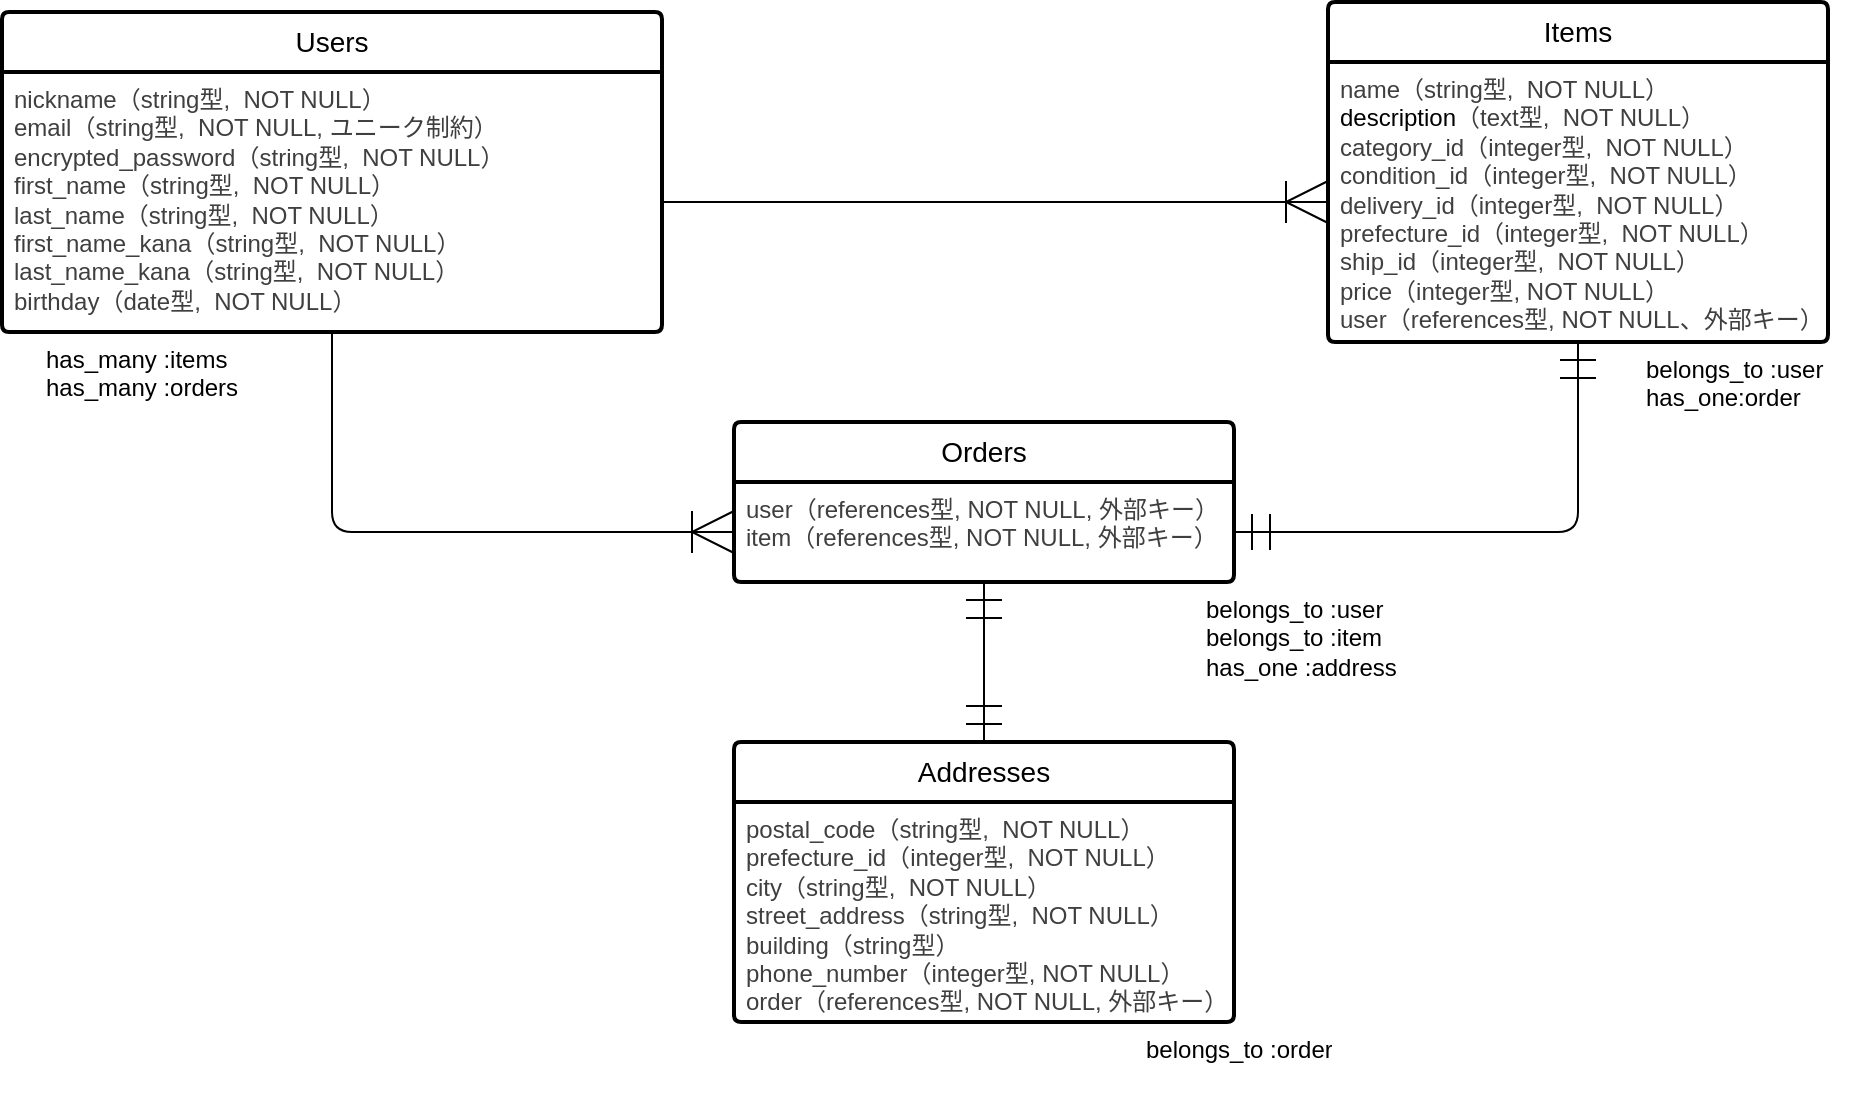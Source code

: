 <mxfile>
    <diagram id="gX6uES6HL7YxjLvE0Bx7" name="ページ1">
        <mxGraphModel dx="1540" dy="289" grid="1" gridSize="10" guides="1" tooltips="1" connect="1" arrows="1" fold="1" page="1" pageScale="1" pageWidth="827" pageHeight="1169" math="0" shadow="0">
            <root>
                <mxCell id="0"/>
                <mxCell id="1" parent="0"/>
                <mxCell id="2" value="Users" style="swimlane;childLayout=stackLayout;horizontal=1;startSize=30;horizontalStack=0;rounded=1;fontSize=14;fontStyle=0;strokeWidth=2;resizeParent=0;resizeLast=1;shadow=0;dashed=0;align=center;arcSize=4;whiteSpace=wrap;html=1;" parent="1" vertex="1">
                    <mxGeometry x="-86" y="65" width="330" height="160" as="geometry"/>
                </mxCell>
                <mxCell id="3" value="&lt;div style=&quot;text-align: justify;&quot;&gt;&lt;span style=&quot;background-color: transparent; color: rgb(63, 63, 63);&quot;&gt;nickname&lt;/span&gt;&lt;span style=&quot;background-color: transparent; scrollbar-color: rgb(226, 226, 226) rgb(251, 251, 251); color: rgb(63, 63, 63);&quot;&gt;（&lt;/span&gt;&lt;span style=&quot;background-color: transparent; text-align: left; scrollbar-color: rgb(226, 226, 226) rgb(251, 251, 251); color: rgb(63, 63, 63);&quot;&gt;string型,&amp;nbsp; NOT NULL&lt;/span&gt;&lt;span style=&quot;background-color: transparent; scrollbar-color: rgb(226, 226, 226) rgb(251, 251, 251); color: rgb(63, 63, 63);&quot;&gt;）&lt;/span&gt;&lt;/div&gt;&lt;span style=&quot;color: rgb(63, 63, 63); background-color: transparent;&quot;&gt;&lt;div style=&quot;text-align: justify;&quot;&gt;&lt;span style=&quot;background-color: transparent; color: rgb(63, 63, 63);&quot;&gt;email&lt;/span&gt;&lt;span style=&quot;background-color: transparent; scrollbar-color: rgb(226, 226, 226) rgb(251, 251, 251); color: rgb(63, 63, 63);&quot;&gt;（&lt;/span&gt;&lt;span style=&quot;background-color: transparent; text-align: left; scrollbar-color: rgb(226, 226, 226) rgb(251, 251, 251); color: rgb(63, 63, 63);&quot;&gt;string型,&amp;nbsp; NOT NULL, ユニーク制約&lt;/span&gt;&lt;span style=&quot;background-color: transparent; scrollbar-color: rgb(226, 226, 226) rgb(251, 251, 251); color: rgb(63, 63, 63);&quot;&gt;）&lt;/span&gt;&lt;/div&gt;&lt;/span&gt;&lt;span style=&quot;color: rgb(63, 63, 63); background-color: transparent;&quot;&gt;&lt;div style=&quot;text-align: justify;&quot;&gt;&lt;span style=&quot;background-color: transparent; color: rgb(63, 63, 63);&quot;&gt;encrypted_password&lt;/span&gt;&lt;span style=&quot;background-color: transparent; scrollbar-color: rgb(226, 226, 226) rgb(251, 251, 251); color: rgb(63, 63, 63);&quot;&gt;（&lt;/span&gt;&lt;span style=&quot;background-color: transparent; text-align: left; scrollbar-color: rgb(226, 226, 226) rgb(251, 251, 251); color: rgb(63, 63, 63);&quot;&gt;string型,&amp;nbsp; NOT NULL&lt;/span&gt;&lt;span style=&quot;background-color: transparent; scrollbar-color: rgb(226, 226, 226) rgb(251, 251, 251); color: rgb(63, 63, 63);&quot;&gt;）&lt;/span&gt;&lt;/div&gt;&lt;/span&gt;&lt;span style=&quot;color: rgb(63, 63, 63); background-color: transparent;&quot;&gt;&lt;div style=&quot;text-align: justify;&quot;&gt;&lt;span style=&quot;background-color: transparent; color: rgb(63, 63, 63);&quot;&gt;first_name&lt;/span&gt;&lt;span style=&quot;background-color: transparent; scrollbar-color: rgb(226, 226, 226) rgb(251, 251, 251); color: rgb(63, 63, 63);&quot;&gt;（&lt;/span&gt;&lt;span style=&quot;background-color: transparent; text-align: left; scrollbar-color: rgb(226, 226, 226) rgb(251, 251, 251); color: rgb(63, 63, 63);&quot;&gt;string型,&amp;nbsp; NOT NULL&lt;/span&gt;&lt;span style=&quot;background-color: transparent; scrollbar-color: rgb(226, 226, 226) rgb(251, 251, 251); color: rgb(63, 63, 63);&quot;&gt;）&lt;/span&gt;&lt;/div&gt;&lt;/span&gt;&lt;span style=&quot;color: rgb(63, 63, 63); background-color: transparent;&quot;&gt;&lt;div style=&quot;text-align: justify;&quot;&gt;&lt;span style=&quot;background-color: transparent; color: rgb(63, 63, 63);&quot;&gt;last_name&lt;/span&gt;&lt;span style=&quot;background-color: transparent; scrollbar-color: rgb(226, 226, 226) rgb(251, 251, 251); color: rgb(63, 63, 63);&quot;&gt;（&lt;/span&gt;&lt;span style=&quot;background-color: transparent; text-align: left; scrollbar-color: rgb(226, 226, 226) rgb(251, 251, 251); color: rgb(63, 63, 63);&quot;&gt;string型,&amp;nbsp; NOT NULL&lt;/span&gt;&lt;span style=&quot;background-color: transparent; scrollbar-color: rgb(226, 226, 226) rgb(251, 251, 251); color: rgb(63, 63, 63);&quot;&gt;）&lt;/span&gt;&lt;/div&gt;&lt;/span&gt;&lt;span style=&quot;color: rgb(63, 63, 63); background-color: transparent;&quot;&gt;&lt;div style=&quot;text-align: justify;&quot;&gt;&lt;span style=&quot;background-color: transparent; color: rgb(63, 63, 63);&quot;&gt;first_name_kana&lt;/span&gt;&lt;span style=&quot;background-color: transparent; scrollbar-color: rgb(226, 226, 226) rgb(251, 251, 251); color: rgb(63, 63, 63);&quot;&gt;（&lt;/span&gt;&lt;span style=&quot;background-color: transparent; text-align: left; scrollbar-color: rgb(226, 226, 226) rgb(251, 251, 251); color: rgb(63, 63, 63);&quot;&gt;string型,&amp;nbsp; NOT NULL&lt;/span&gt;&lt;span style=&quot;background-color: transparent;&quot;&gt;）&lt;/span&gt;&lt;/div&gt;&lt;/span&gt;&lt;div style=&quot;background-color: transparent; color: light-dark(rgb(63, 63, 63), rgb(183, 183, 183)); text-align: justify;&quot;&gt;&lt;span style=&quot;background-color: transparent; color: rgb(63, 63, 63);&quot;&gt;last_name_kana&lt;/span&gt;&lt;span style=&quot;background-color: transparent; scrollbar-color: rgb(226, 226, 226) rgb(251, 251, 251); color: rgb(63, 63, 63);&quot;&gt;（&lt;/span&gt;&lt;span style=&quot;background-color: transparent; text-align: left; scrollbar-color: rgb(226, 226, 226) rgb(251, 251, 251); color: rgb(63, 63, 63);&quot;&gt;string型,&amp;nbsp; NOT NULL&lt;/span&gt;&lt;span style=&quot;background-color: transparent; scrollbar-color: rgb(226, 226, 226) rgb(251, 251, 251); color: rgb(63, 63, 63);&quot;&gt;）&lt;/span&gt;&lt;/div&gt;&lt;div style=&quot;background-color: transparent; color: light-dark(rgb(63, 63, 63), rgb(183, 183, 183)); text-align: justify;&quot;&gt;&lt;span style=&quot;background-color: transparent; scrollbar-color: rgb(226, 226, 226) rgb(251, 251, 251); color: rgb(63, 63, 63);&quot;&gt;birthday&lt;/span&gt;&lt;span style=&quot;background-color: transparent; scrollbar-color: rgb(226, 226, 226) rgb(251, 251, 251); color: rgb(63, 63, 63);&quot;&gt;（date&lt;/span&gt;&lt;span style=&quot;background-color: transparent; text-align: left; scrollbar-color: rgb(226, 226, 226) rgb(251, 251, 251); color: rgb(63, 63, 63);&quot;&gt;型,&amp;nbsp; NOT NULL&lt;/span&gt;&lt;span style=&quot;background-color: transparent; scrollbar-color: rgb(226, 226, 226) rgb(251, 251, 251); color: rgb(63, 63, 63);&quot;&gt;）&lt;/span&gt;&lt;/div&gt;" style="align=left;strokeColor=none;fillColor=none;spacingLeft=4;fontSize=12;verticalAlign=top;resizable=0;rotatable=0;part=1;html=1;" parent="2" vertex="1">
                    <mxGeometry y="30" width="330" height="130" as="geometry"/>
                </mxCell>
                <mxCell id="4" value="Items" style="swimlane;childLayout=stackLayout;horizontal=1;startSize=30;horizontalStack=0;rounded=1;fontSize=14;fontStyle=0;strokeWidth=2;resizeParent=0;resizeLast=1;shadow=0;dashed=0;align=center;arcSize=4;whiteSpace=wrap;html=1;" parent="1" vertex="1">
                    <mxGeometry x="577" y="60" width="250" height="170" as="geometry"/>
                </mxCell>
                <mxCell id="5" value="&lt;div style=&quot;text-align: justify;&quot;&gt;&lt;span style=&quot;color: rgb(63, 63, 63); background-color: transparent;&quot;&gt;name&lt;/span&gt;&lt;span style=&quot;background-color: transparent; color: rgb(63, 63, 63);&quot;&gt;（&lt;/span&gt;&lt;span style=&quot;background-color: transparent; text-align: left; scrollbar-color: rgb(226, 226, 226) rgb(251, 251, 251); color: rgb(63, 63, 63);&quot;&gt;string型,&amp;nbsp; NOT NULL&lt;/span&gt;&lt;span style=&quot;background-color: transparent; scrollbar-color: rgb(226, 226, 226) rgb(251, 251, 251); color: rgb(63, 63, 63);&quot;&gt;）&lt;/span&gt;&lt;/div&gt;&lt;div style=&quot;text-align: justify;&quot;&gt;description&lt;span style=&quot;background-color: transparent; color: rgb(63, 63, 63);&quot;&gt;（text&lt;/span&gt;&lt;span style=&quot;background-color: transparent; text-align: left; scrollbar-color: rgb(226, 226, 226) rgb(251, 251, 251); color: rgb(63, 63, 63);&quot;&gt;型,&amp;nbsp; NOT NULL&lt;/span&gt;&lt;span style=&quot;background-color: transparent; scrollbar-color: rgb(226, 226, 226) rgb(251, 251, 251); color: rgb(63, 63, 63);&quot;&gt;）&lt;/span&gt;&lt;/div&gt;&lt;div style=&quot;text-align: justify;&quot;&gt;&lt;span style=&quot;background-color: transparent; scrollbar-color: rgb(226, 226, 226) rgb(251, 251, 251); color: rgb(63, 63, 63);&quot;&gt;category_id&lt;/span&gt;&lt;span style=&quot;background-color: transparent; scrollbar-color: rgb(226, 226, 226) rgb(251, 251, 251); color: rgb(63, 63, 63);&quot;&gt;（&lt;/span&gt;&lt;span style=&quot;background-color: transparent; text-align: left; scrollbar-color: rgb(226, 226, 226) rgb(251, 251, 251); color: rgb(63, 63, 63);&quot;&gt;integer型,&amp;nbsp; NOT NULL&lt;/span&gt;&lt;span style=&quot;background-color: transparent; scrollbar-color: rgb(226, 226, 226) rgb(251, 251, 251); color: rgb(63, 63, 63);&quot;&gt;）&lt;/span&gt;&lt;/div&gt;&lt;div style=&quot;text-align: justify;&quot;&gt;&lt;span style=&quot;background-color: transparent; scrollbar-color: rgb(226, 226, 226) rgb(251, 251, 251); color: rgb(63, 63, 63);&quot;&gt;condition_id&lt;/span&gt;&lt;span style=&quot;background-color: transparent; scrollbar-color: rgb(226, 226, 226) rgb(251, 251, 251); color: rgb(63, 63, 63);&quot;&gt;（&lt;/span&gt;&lt;span style=&quot;background-color: transparent; text-align: left; scrollbar-color: rgb(226, 226, 226) rgb(251, 251, 251); color: rgb(63, 63, 63);&quot;&gt;&lt;span style=&quot;color: rgb(63, 63, 63);&quot;&gt;integer&lt;/span&gt;型,&amp;nbsp; NOT NULL&lt;/span&gt;&lt;span style=&quot;background-color: transparent; scrollbar-color: rgb(226, 226, 226) rgb(251, 251, 251); color: rgb(63, 63, 63);&quot;&gt;）&lt;/span&gt;&lt;/div&gt;&lt;div style=&quot;text-align: justify;&quot;&gt;&lt;span style=&quot;background-color: transparent; scrollbar-color: rgb(226, 226, 226) rgb(251, 251, 251); color: rgb(63, 63, 63);&quot;&gt;delivery_id&lt;/span&gt;&lt;span style=&quot;background-color: transparent; scrollbar-color: rgb(226, 226, 226) rgb(251, 251, 251); color: rgb(63, 63, 63);&quot;&gt;（&lt;/span&gt;&lt;span style=&quot;background-color: transparent; text-align: left; scrollbar-color: rgb(226, 226, 226) rgb(251, 251, 251); color: rgb(63, 63, 63);&quot;&gt;&lt;span style=&quot;color: rgb(63, 63, 63);&quot;&gt;integer&lt;/span&gt;型,&amp;nbsp; NOT NULL&lt;/span&gt;&lt;span style=&quot;background-color: transparent; scrollbar-color: rgb(226, 226, 226) rgb(251, 251, 251); color: rgb(63, 63, 63);&quot;&gt;）&lt;/span&gt;&lt;/div&gt;&lt;div style=&quot;text-align: justify;&quot;&gt;&lt;span style=&quot;background-color: transparent; scrollbar-color: rgb(226, 226, 226) rgb(251, 251, 251); color: rgb(63, 63, 63);&quot;&gt;prefecture_id&lt;/span&gt;&lt;span style=&quot;background-color: transparent; scrollbar-color: rgb(226, 226, 226) rgb(251, 251, 251); color: rgb(63, 63, 63);&quot;&gt;（&lt;/span&gt;&lt;span style=&quot;background-color: transparent; text-align: left; scrollbar-color: rgb(226, 226, 226) rgb(251, 251, 251); color: rgb(63, 63, 63);&quot;&gt;&lt;span style=&quot;color: rgb(63, 63, 63);&quot;&gt;integer&lt;/span&gt;型,&amp;nbsp; NOT NULL&lt;/span&gt;&lt;span style=&quot;background-color: transparent; scrollbar-color: rgb(226, 226, 226) rgb(251, 251, 251); color: rgb(63, 63, 63);&quot;&gt;）&lt;/span&gt;&lt;/div&gt;&lt;div style=&quot;text-align: justify;&quot;&gt;&lt;span style=&quot;color: rgb(63, 63, 63); background-color: transparent;&quot;&gt;ship_id&lt;/span&gt;&lt;span style=&quot;background-color: transparent; scrollbar-color: rgb(226, 226, 226) rgb(251, 251, 251); color: rgb(63, 63, 63);&quot;&gt;（&lt;/span&gt;&lt;span style=&quot;background-color: transparent; text-align: left; scrollbar-color: rgb(226, 226, 226) rgb(251, 251, 251); color: rgb(63, 63, 63);&quot;&gt;&lt;span style=&quot;color: rgb(63, 63, 63);&quot;&gt;integer&lt;/span&gt;型,&amp;nbsp; NOT NULL&lt;/span&gt;&lt;span style=&quot;background-color: transparent; scrollbar-color: rgb(226, 226, 226) rgb(251, 251, 251); color: rgb(63, 63, 63);&quot;&gt;）&lt;/span&gt;&lt;/div&gt;&lt;div style=&quot;text-align: justify;&quot;&gt;&lt;span style=&quot;color: rgb(63, 63, 63); background-color: transparent;&quot;&gt;price&lt;/span&gt;&lt;span style=&quot;background-color: transparent; color: rgb(63, 63, 63);&quot;&gt;（&lt;/span&gt;&lt;span style=&quot;background-color: transparent; scrollbar-color: rgb(226, 226, 226) rgb(251, 251, 251); color: rgb(63, 63, 63);&quot;&gt;integer型,&lt;/span&gt;&lt;span style=&quot;background-color: transparent; text-align: left; scrollbar-color: rgb(226, 226, 226) rgb(251, 251, 251); color: rgb(63, 63, 63);&quot;&gt;&amp;nbsp;NOT NULL&lt;/span&gt;&lt;span style=&quot;background-color: transparent; scrollbar-color: rgb(226, 226, 226) rgb(251, 251, 251); color: rgb(63, 63, 63);&quot;&gt;）&lt;/span&gt;&lt;/div&gt;&lt;div style=&quot;text-align: justify;&quot;&gt;&lt;span style=&quot;background-color: transparent; scrollbar-color: rgb(226, 226, 226) rgb(251, 251, 251); color: rgb(63, 63, 63);&quot;&gt;&lt;span style=&quot;color: rgb(63, 63, 63);&quot;&gt;user（references型, NOT NULL、外部キー&lt;/span&gt;&lt;/span&gt;&lt;span style=&quot;color: rgb(63, 63, 63); background-color: transparent;&quot;&gt;）&lt;/span&gt;&lt;/div&gt;" style="align=left;strokeColor=none;fillColor=none;spacingLeft=4;fontSize=12;verticalAlign=top;resizable=0;rotatable=0;part=1;html=1;" parent="4" vertex="1">
                    <mxGeometry y="30" width="250" height="140" as="geometry"/>
                </mxCell>
                <mxCell id="19" value="" style="edgeStyle=orthogonalEdgeStyle;fontSize=12;html=1;endArrow=ERoneToMany;entryX=0;entryY=0.5;entryDx=0;entryDy=0;exitX=0.5;exitY=1;exitDx=0;exitDy=0;endSize=19;" parent="1" source="3" target="70" edge="1">
                    <mxGeometry width="100" height="100" relative="1" as="geometry">
                        <mxPoint x="-40" y="450" as="sourcePoint"/>
                        <mxPoint x="276.04" y="317.93" as="targetPoint"/>
                    </mxGeometry>
                </mxCell>
                <mxCell id="23" value="" style="edgeStyle=orthogonalEdgeStyle;fontSize=12;html=1;endArrow=ERoneToMany;entryX=0;entryY=0.5;entryDx=0;entryDy=0;exitX=1;exitY=0.5;exitDx=0;exitDy=0;endSize=19;" parent="1" source="3" target="5" edge="1">
                    <mxGeometry width="100" height="100" relative="1" as="geometry">
                        <mxPoint x="342.25" y="80" as="sourcePoint"/>
                        <mxPoint x="457.25" y="315" as="targetPoint"/>
                    </mxGeometry>
                </mxCell>
                <mxCell id="24" value="belongs_to :user&lt;div&gt;has_one:order&lt;/div&gt;" style="text;strokeColor=none;fillColor=none;spacingLeft=4;spacingRight=4;overflow=hidden;rotatable=0;points=[[0,0.5],[1,0.5]];portConstraint=eastwest;fontSize=12;whiteSpace=wrap;html=1;" parent="1" vertex="1">
                    <mxGeometry x="730" y="230" width="120" height="40" as="geometry"/>
                </mxCell>
                <mxCell id="26" value="has_many :items&lt;div&gt;&lt;span style=&quot;color: rgb(0, 0, 0);&quot;&gt;has_many :orders&lt;/span&gt;&lt;/div&gt;" style="text;strokeColor=none;fillColor=none;spacingLeft=4;spacingRight=4;overflow=hidden;rotatable=0;points=[[0,0.5],[1,0.5]];portConstraint=eastwest;fontSize=12;whiteSpace=wrap;html=1;" parent="1" vertex="1">
                    <mxGeometry x="-70" y="225" width="120" height="40" as="geometry"/>
                </mxCell>
                <mxCell id="28" value="belongs_to :user&lt;div&gt;&lt;span style=&quot;color: rgb(0, 0, 0);&quot;&gt;belongs_to :item&lt;/span&gt;&lt;/div&gt;&lt;div&gt;&lt;span style=&quot;color: rgb(0, 0, 0);&quot;&gt;has_one :address&lt;/span&gt;&lt;/div&gt;" style="text;strokeColor=none;fillColor=none;spacingLeft=4;spacingRight=4;overflow=hidden;rotatable=0;points=[[0,0.5],[1,0.5]];portConstraint=eastwest;fontSize=12;whiteSpace=wrap;html=1;" parent="1" vertex="1">
                    <mxGeometry x="510" y="350" width="120" height="60" as="geometry"/>
                </mxCell>
                <mxCell id="62" value="Addresses" style="swimlane;childLayout=stackLayout;horizontal=1;startSize=30;horizontalStack=0;rounded=1;fontSize=14;fontStyle=0;strokeWidth=2;resizeParent=0;resizeLast=1;shadow=0;dashed=0;align=center;arcSize=4;whiteSpace=wrap;html=1;" parent="1" vertex="1">
                    <mxGeometry x="280" y="430" width="250" height="140" as="geometry"/>
                </mxCell>
                <mxCell id="63" value="&lt;div style=&quot;text-align: justify;&quot;&gt;&lt;div style=&quot;color: rgb(63, 63, 63); scrollbar-color: rgb(226, 226, 226) rgb(251, 251, 251);&quot;&gt;&lt;span style=&quot;scrollbar-color: rgb(226, 226, 226) rgb(251, 251, 251); background-color: transparent; color: rgb(63, 63, 63);&quot;&gt;postal_code（&lt;/span&gt;&lt;span style=&quot;scrollbar-color: rgb(226, 226, 226) rgb(251, 251, 251); background-color: transparent; text-align: left; color: rgb(63, 63, 63);&quot;&gt;string型,&amp;nbsp; NOT NULL&lt;/span&gt;&lt;span style=&quot;scrollbar-color: rgb(226, 226, 226) rgb(251, 251, 251); background-color: transparent; color: rgb(63, 63, 63);&quot;&gt;）&lt;/span&gt;&lt;/div&gt;&lt;div style=&quot;color: rgb(63, 63, 63); scrollbar-color: rgb(226, 226, 226) rgb(251, 251, 251);&quot;&gt;&lt;span style=&quot;scrollbar-color: rgb(226, 226, 226) rgb(251, 251, 251); background-color: transparent; color: rgb(63, 63, 63);&quot;&gt;prefecture_id&lt;/span&gt;&lt;span style=&quot;scrollbar-color: rgb(226, 226, 226) rgb(251, 251, 251); background-color: transparent; color: rgb(63, 63, 63);&quot;&gt;（&lt;/span&gt;&lt;span style=&quot;scrollbar-color: rgb(226, 226, 226) rgb(251, 251, 251); background-color: transparent; text-align: left; color: rgb(63, 63, 63);&quot;&gt;&lt;span style=&quot;scrollbar-color: rgb(226, 226, 226) rgb(251, 251, 251); color: rgb(63, 63, 63);&quot;&gt;integer&lt;/span&gt;型,&amp;nbsp; NOT NULL&lt;/span&gt;&lt;span style=&quot;scrollbar-color: rgb(226, 226, 226) rgb(251, 251, 251); background-color: transparent; color: rgb(63, 63, 63);&quot;&gt;）&lt;/span&gt;&lt;/div&gt;&lt;div style=&quot;color: rgb(63, 63, 63); scrollbar-color: rgb(226, 226, 226) rgb(251, 251, 251);&quot;&gt;&lt;span style=&quot;scrollbar-color: rgb(226, 226, 226) rgb(251, 251, 251); background-color: transparent; color: rgb(63, 63, 63);&quot;&gt;city（&lt;/span&gt;&lt;span style=&quot;scrollbar-color: rgb(226, 226, 226) rgb(251, 251, 251); background-color: transparent; text-align: left; color: rgb(63, 63, 63);&quot;&gt;string型,&amp;nbsp; NOT NULL&lt;/span&gt;&lt;span style=&quot;scrollbar-color: rgb(226, 226, 226) rgb(251, 251, 251); background-color: transparent; color: rgb(63, 63, 63);&quot;&gt;）&lt;/span&gt;&lt;/div&gt;&lt;div style=&quot;color: rgb(63, 63, 63); scrollbar-color: rgb(226, 226, 226) rgb(251, 251, 251);&quot;&gt;street_address（&lt;span style=&quot;scrollbar-color: rgb(226, 226, 226) rgb(251, 251, 251); background-color: transparent; text-align: left; color: rgb(63, 63, 63);&quot;&gt;string型,&amp;nbsp; NOT NULL&lt;/span&gt;&lt;span style=&quot;scrollbar-color: rgb(226, 226, 226) rgb(251, 251, 251); background-color: transparent; color: rgb(63, 63, 63);&quot;&gt;）&lt;/span&gt;&lt;/div&gt;&lt;div style=&quot;color: rgb(63, 63, 63); scrollbar-color: rgb(226, 226, 226) rgb(251, 251, 251);&quot;&gt;building（&lt;span style=&quot;scrollbar-color: rgb(226, 226, 226) rgb(251, 251, 251); background-color: transparent; text-align: left; color: rgb(63, 63, 63);&quot;&gt;string型&lt;/span&gt;&lt;span style=&quot;scrollbar-color: rgb(226, 226, 226) rgb(251, 251, 251); background-color: transparent; color: rgb(63, 63, 63);&quot;&gt;）&lt;/span&gt;&lt;/div&gt;&lt;div style=&quot;color: rgb(63, 63, 63); scrollbar-color: rgb(226, 226, 226) rgb(251, 251, 251);&quot;&gt;phone_number（&lt;span style=&quot;scrollbar-color: rgb(226, 226, 226) rgb(251, 251, 251); background-color: transparent; color: rgb(63, 63, 63);&quot;&gt;integer型,&lt;/span&gt;&lt;span style=&quot;scrollbar-color: rgb(226, 226, 226) rgb(251, 251, 251); background-color: transparent; text-align: left; color: rgb(63, 63, 63);&quot;&gt;&amp;nbsp;NOT NULL&lt;/span&gt;&lt;span style=&quot;scrollbar-color: rgb(226, 226, 226) rgb(251, 251, 251); background-color: transparent; color: rgb(63, 63, 63);&quot;&gt;）&lt;/span&gt;&lt;/div&gt;&lt;div style=&quot;color: rgb(63, 63, 63); scrollbar-color: rgb(226, 226, 226) rgb(251, 251, 251);&quot;&gt;&lt;span style=&quot;scrollbar-color: rgb(226, 226, 226) rgb(251, 251, 251); background-color: transparent; color: rgb(63, 63, 63);&quot;&gt;&lt;span style=&quot;color: rgb(63, 63, 63);&quot;&gt;order（references型, NOT NULL, 外部キー）&lt;/span&gt;&lt;/span&gt;&lt;/div&gt;&lt;/div&gt;" style="align=left;strokeColor=none;fillColor=none;spacingLeft=4;fontSize=12;verticalAlign=top;resizable=0;rotatable=0;part=1;html=1;" parent="62" vertex="1">
                    <mxGeometry y="30" width="250" height="110" as="geometry"/>
                </mxCell>
                <mxCell id="64" value="belongs_to :order" style="text;strokeColor=none;fillColor=none;spacingLeft=4;spacingRight=4;overflow=hidden;rotatable=0;points=[[0,0.5],[1,0.5]];portConstraint=eastwest;fontSize=12;whiteSpace=wrap;html=1;" parent="1" vertex="1">
                    <mxGeometry x="480" y="570" width="120" height="40" as="geometry"/>
                </mxCell>
                <mxCell id="27" value="" style="fontSize=12;html=1;endArrow=ERmandOne;startArrow=ERmandOne;endSize=16;startSize=16;entryX=0.5;entryY=1;entryDx=0;entryDy=0;exitX=0.5;exitY=0;exitDx=0;exitDy=0;" parent="1" source="62" target="70" edge="1">
                    <mxGeometry width="100" height="100" relative="1" as="geometry">
                        <mxPoint x="390" y="390" as="sourcePoint"/>
                        <mxPoint x="399.5" y="380" as="targetPoint"/>
                    </mxGeometry>
                </mxCell>
                <mxCell id="69" value="&lt;span style=&quot;color: rgb(0, 0, 0);&quot;&gt;Orders&lt;/span&gt;" style="swimlane;childLayout=stackLayout;horizontal=1;startSize=30;horizontalStack=0;rounded=1;fontSize=14;fontStyle=0;strokeWidth=2;resizeParent=0;resizeLast=1;shadow=0;dashed=0;align=center;arcSize=4;whiteSpace=wrap;html=1;" parent="1" vertex="1">
                    <mxGeometry x="280" y="270" width="250" height="80" as="geometry"/>
                </mxCell>
                <mxCell id="70" value="&lt;div style=&quot;text-align: justify;&quot;&gt;&lt;div style=&quot;color: rgb(63, 63, 63); scrollbar-color: rgb(226, 226, 226) rgb(251, 251, 251);&quot;&gt;&lt;div style=&quot;color: rgb(63, 63, 63); scrollbar-color: rgb(226, 226, 226) rgb(251, 251, 251);&quot;&gt;&lt;span style=&quot;color: rgb(63, 63, 63); scrollbar-color: rgb(226, 226, 226) rgb(251, 251, 251); background-color: transparent;&quot;&gt;user（references型, NOT NULL, 外部キー）&lt;/span&gt;&lt;/div&gt;&lt;div style=&quot;color: rgb(63, 63, 63); scrollbar-color: rgb(226, 226, 226) rgb(251, 251, 251);&quot;&gt;&lt;span style=&quot;scrollbar-color: rgb(226, 226, 226) rgb(251, 251, 251); color: rgb(63, 63, 63);&quot;&gt;item（references型, NOT NULL, 外部キー）&lt;/span&gt;&lt;/div&gt;&lt;/div&gt;&lt;/div&gt;" style="align=left;strokeColor=none;fillColor=none;spacingLeft=4;fontSize=12;verticalAlign=top;resizable=0;rotatable=0;part=1;html=1;" parent="69" vertex="1">
                    <mxGeometry y="30" width="250" height="50" as="geometry"/>
                </mxCell>
                <mxCell id="71" value="" style="fontSize=12;html=1;endArrow=ERmandOne;startArrow=ERmandOne;endSize=16;startSize=16;entryX=0.5;entryY=1;entryDx=0;entryDy=0;exitX=1;exitY=0.5;exitDx=0;exitDy=0;edgeStyle=orthogonalEdgeStyle;" parent="1" source="70" target="5" edge="1">
                    <mxGeometry width="100" height="100" relative="1" as="geometry">
                        <mxPoint x="701.5" y="320" as="sourcePoint"/>
                        <mxPoint x="701.5" y="240" as="targetPoint"/>
                    </mxGeometry>
                </mxCell>
            </root>
        </mxGraphModel>
    </diagram>
</mxfile>